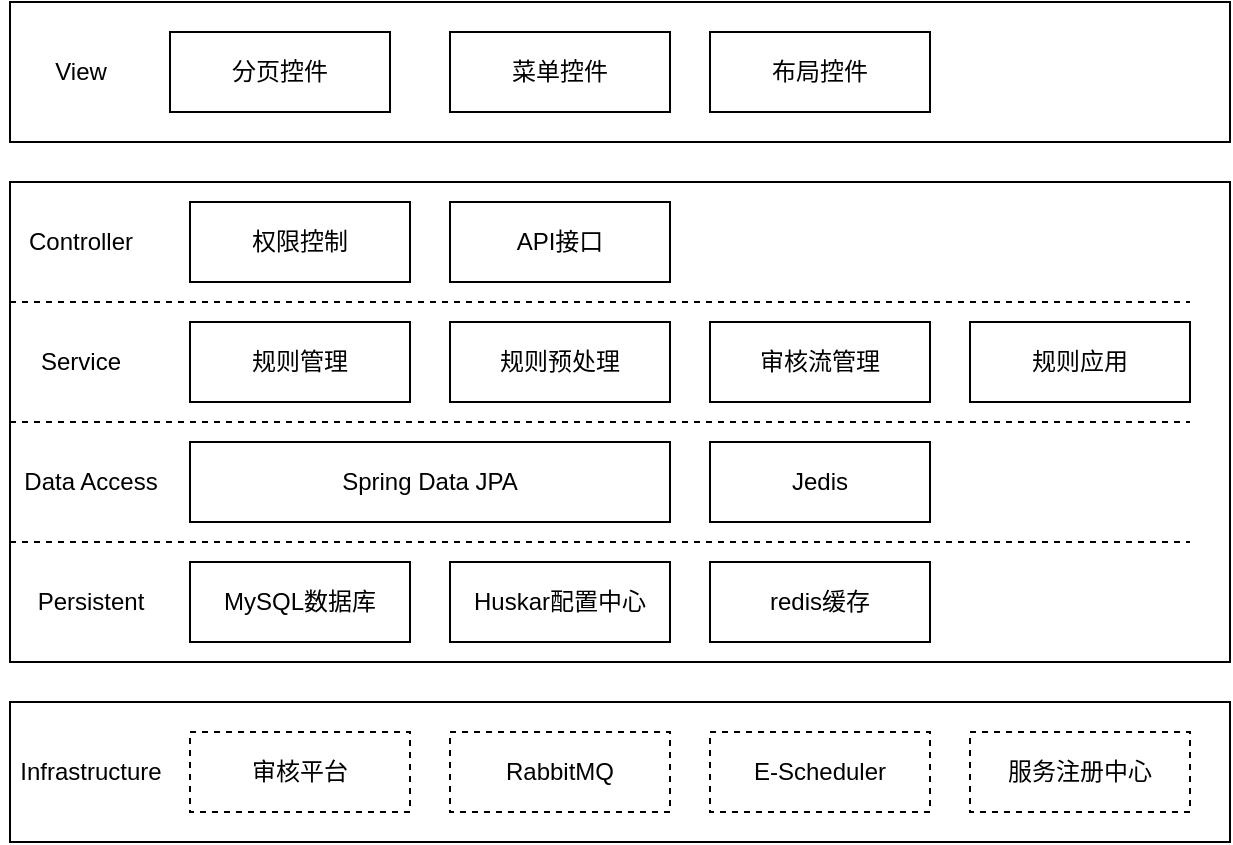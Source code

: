 <mxfile version="12.6.5" type="device"><diagram id="ZRPtWPiu5P-UxF4e4odF" name="第 1 页"><mxGraphModel dx="1024" dy="592" grid="1" gridSize="10" guides="1" tooltips="1" connect="1" arrows="1" fold="1" page="1" pageScale="1" pageWidth="827" pageHeight="1169" math="0" shadow="0"><root><mxCell id="0"/><mxCell id="1" parent="0"/><mxCell id="bRGxT9ZceIfPzQo-7ebl-1" value="" style="rounded=0;whiteSpace=wrap;html=1;" parent="1" vertex="1"><mxGeometry x="130" y="160" width="610" height="70" as="geometry"/></mxCell><mxCell id="bRGxT9ZceIfPzQo-7ebl-2" value="分页控件" style="rounded=0;whiteSpace=wrap;html=1;" parent="1" vertex="1"><mxGeometry x="210" y="175" width="110" height="40" as="geometry"/></mxCell><mxCell id="bRGxT9ZceIfPzQo-7ebl-3" value="菜单控件" style="rounded=0;whiteSpace=wrap;html=1;" parent="1" vertex="1"><mxGeometry x="350" y="175" width="110" height="40" as="geometry"/></mxCell><mxCell id="bRGxT9ZceIfPzQo-7ebl-4" value="布局控件" style="rounded=0;whiteSpace=wrap;html=1;" parent="1" vertex="1"><mxGeometry x="480" y="175" width="110" height="40" as="geometry"/></mxCell><mxCell id="bRGxT9ZceIfPzQo-7ebl-5" value="" style="rounded=0;whiteSpace=wrap;html=1;" parent="1" vertex="1"><mxGeometry x="130" y="250" width="610" height="240" as="geometry"/></mxCell><mxCell id="bRGxT9ZceIfPzQo-7ebl-6" value="" style="endArrow=none;dashed=1;html=1;" parent="1" edge="1"><mxGeometry width="50" height="50" relative="1" as="geometry"><mxPoint x="130" y="310" as="sourcePoint"/><mxPoint x="720" y="310" as="targetPoint"/></mxGeometry></mxCell><mxCell id="bRGxT9ZceIfPzQo-7ebl-7" value="权限控制" style="rounded=0;whiteSpace=wrap;html=1;" parent="1" vertex="1"><mxGeometry x="220" y="260" width="110" height="40" as="geometry"/></mxCell><mxCell id="bRGxT9ZceIfPzQo-7ebl-9" value="API接口" style="rounded=0;whiteSpace=wrap;html=1;" parent="1" vertex="1"><mxGeometry x="350" y="260" width="110" height="40" as="geometry"/></mxCell><mxCell id="bRGxT9ZceIfPzQo-7ebl-11" value="View" style="text;html=1;align=center;verticalAlign=middle;resizable=0;points=[];autosize=1;" parent="1" vertex="1"><mxGeometry x="145" y="185" width="40" height="20" as="geometry"/></mxCell><mxCell id="bRGxT9ZceIfPzQo-7ebl-12" value="Controller" style="text;html=1;align=center;verticalAlign=middle;resizable=0;points=[];autosize=1;" parent="1" vertex="1"><mxGeometry x="130" y="270" width="70" height="20" as="geometry"/></mxCell><mxCell id="bRGxT9ZceIfPzQo-7ebl-13" value="" style="endArrow=none;dashed=1;html=1;" parent="1" edge="1"><mxGeometry width="50" height="50" relative="1" as="geometry"><mxPoint x="130" y="370" as="sourcePoint"/><mxPoint x="720" y="370" as="targetPoint"/></mxGeometry></mxCell><mxCell id="bRGxT9ZceIfPzQo-7ebl-14" value="Service" style="text;html=1;align=center;verticalAlign=middle;resizable=0;points=[];autosize=1;" parent="1" vertex="1"><mxGeometry x="135" y="330" width="60" height="20" as="geometry"/></mxCell><mxCell id="bRGxT9ZceIfPzQo-7ebl-15" value="规则管理" style="rounded=0;whiteSpace=wrap;html=1;" parent="1" vertex="1"><mxGeometry x="220" y="320" width="110" height="40" as="geometry"/></mxCell><mxCell id="bRGxT9ZceIfPzQo-7ebl-16" value="规则预处理" style="rounded=0;whiteSpace=wrap;html=1;" parent="1" vertex="1"><mxGeometry x="350" y="320" width="110" height="40" as="geometry"/></mxCell><mxCell id="bRGxT9ZceIfPzQo-7ebl-17" value="审核流管理" style="rounded=0;whiteSpace=wrap;html=1;" parent="1" vertex="1"><mxGeometry x="480" y="320" width="110" height="40" as="geometry"/></mxCell><mxCell id="bRGxT9ZceIfPzQo-7ebl-18" value="规则应用" style="rounded=0;whiteSpace=wrap;html=1;" parent="1" vertex="1"><mxGeometry x="610" y="320" width="110" height="40" as="geometry"/></mxCell><mxCell id="bRGxT9ZceIfPzQo-7ebl-19" value="" style="endArrow=none;dashed=1;html=1;" parent="1" edge="1"><mxGeometry width="50" height="50" relative="1" as="geometry"><mxPoint x="130" y="430" as="sourcePoint"/><mxPoint x="720" y="430" as="targetPoint"/></mxGeometry></mxCell><mxCell id="bRGxT9ZceIfPzQo-7ebl-20" value="Data Access" style="text;html=1;align=center;verticalAlign=middle;resizable=0;points=[];autosize=1;" parent="1" vertex="1"><mxGeometry x="130" y="390" width="80" height="20" as="geometry"/></mxCell><mxCell id="bRGxT9ZceIfPzQo-7ebl-21" value="Spring Data JPA" style="rounded=0;whiteSpace=wrap;html=1;" parent="1" vertex="1"><mxGeometry x="220" y="380" width="240" height="40" as="geometry"/></mxCell><mxCell id="bRGxT9ZceIfPzQo-7ebl-22" value="Jedis" style="rounded=0;whiteSpace=wrap;html=1;" parent="1" vertex="1"><mxGeometry x="480" y="380" width="110" height="40" as="geometry"/></mxCell><mxCell id="bRGxT9ZceIfPzQo-7ebl-23" value="Persistent" style="text;html=1;align=center;verticalAlign=middle;resizable=0;points=[];autosize=1;" parent="1" vertex="1"><mxGeometry x="135" y="450" width="70" height="20" as="geometry"/></mxCell><mxCell id="bRGxT9ZceIfPzQo-7ebl-24" value="MySQL数据库" style="rounded=0;whiteSpace=wrap;html=1;" parent="1" vertex="1"><mxGeometry x="220" y="440" width="110" height="40" as="geometry"/></mxCell><mxCell id="bRGxT9ZceIfPzQo-7ebl-25" value="Huskar配置中心" style="rounded=0;whiteSpace=wrap;html=1;" parent="1" vertex="1"><mxGeometry x="350" y="440" width="110" height="40" as="geometry"/></mxCell><mxCell id="bRGxT9ZceIfPzQo-7ebl-26" value="redis缓存" style="rounded=0;whiteSpace=wrap;html=1;" parent="1" vertex="1"><mxGeometry x="480" y="440" width="110" height="40" as="geometry"/></mxCell><mxCell id="bRGxT9ZceIfPzQo-7ebl-29" value="" style="rounded=0;whiteSpace=wrap;html=1;" parent="1" vertex="1"><mxGeometry x="130" y="510" width="610" height="70" as="geometry"/></mxCell><mxCell id="bRGxT9ZceIfPzQo-7ebl-31" value="Infrastructure" style="text;html=1;align=center;verticalAlign=middle;resizable=0;points=[];autosize=1;" parent="1" vertex="1"><mxGeometry x="125" y="535" width="90" height="20" as="geometry"/></mxCell><mxCell id="bRGxT9ZceIfPzQo-7ebl-32" value="审核平台" style="rounded=0;whiteSpace=wrap;html=1;dashed=1;" parent="1" vertex="1"><mxGeometry x="220" y="525" width="110" height="40" as="geometry"/></mxCell><mxCell id="bRGxT9ZceIfPzQo-7ebl-33" value="RabbitMQ" style="rounded=0;whiteSpace=wrap;html=1;dashed=1;" parent="1" vertex="1"><mxGeometry x="350" y="525" width="110" height="40" as="geometry"/></mxCell><mxCell id="bRGxT9ZceIfPzQo-7ebl-34" value="服务注册中心" style="rounded=0;whiteSpace=wrap;html=1;dashed=1;" parent="1" vertex="1"><mxGeometry x="610" y="525" width="110" height="40" as="geometry"/></mxCell><mxCell id="bRGxT9ZceIfPzQo-7ebl-35" value="E-Scheduler" style="rounded=0;whiteSpace=wrap;html=1;dashed=1;" parent="1" vertex="1"><mxGeometry x="480" y="525" width="110" height="40" as="geometry"/></mxCell></root></mxGraphModel></diagram></mxfile>